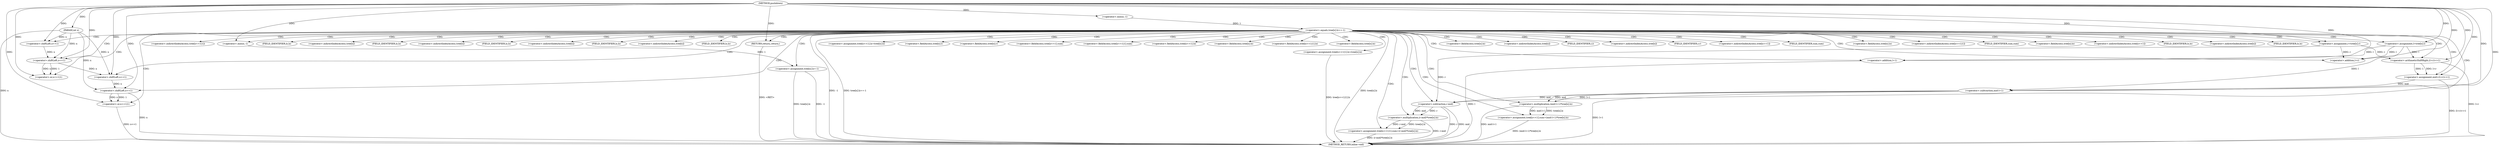 digraph "pushdown" {  
"1000106" [label = "(METHOD,pushdown)" ]
"1000217" [label = "(METHOD_RETURN,inline void)" ]
"1000107" [label = "(PARAM,int x)" ]
"1000120" [label = "(<operator>.assignment,l=tree[x].l)" ]
"1000128" [label = "(<operator>.assignment,r=tree[x].r)" ]
"1000136" [label = "(<operator>.assignment,mid=(l+r)>>1)" ]
"1000143" [label = "(<operator>.assignment,tree[x<<1].sum=(mid-l+1)*tree[x].lz)" ]
"1000162" [label = "(<operator>.assignment,tree[x<<1|1].sum=(r-mid)*tree[x].lz)" ]
"1000181" [label = "(<operator>.assignment,tree[x<<1].lz=tree[x].lz)" ]
"1000194" [label = "(<operator>.assignment,tree[x<<1|1].lz=tree[x].lz)" ]
"1000209" [label = "(<operator>.assignment,tree[x].lz=-1)" ]
"1000110" [label = "(<operator>.equals,tree[x].lz==-1)" ]
"1000118" [label = "(RETURN,return;,return;)" ]
"1000138" [label = "(<operator>.arithmeticShiftRight,(l+r)>>1)" ]
"1000151" [label = "(<operator>.multiplication,(mid-l+1)*tree[x].lz)" ]
"1000172" [label = "(<operator>.multiplication,(r-mid)*tree[x].lz)" ]
"1000215" [label = "(<operator>.minus,-1)" ]
"1000116" [label = "(<operator>.minus,-1)" ]
"1000139" [label = "(<operator>.addition,l+r)" ]
"1000152" [label = "(<operator>.subtraction,mid-l+1)" ]
"1000173" [label = "(<operator>.subtraction,r-mid)" ]
"1000147" [label = "(<operator>.shiftLeft,x<<1)" ]
"1000154" [label = "(<operator>.addition,l+1)" ]
"1000166" [label = "(<operator>.or,x<<1|1)" ]
"1000185" [label = "(<operator>.shiftLeft,x<<1)" ]
"1000198" [label = "(<operator>.or,x<<1|1)" ]
"1000167" [label = "(<operator>.shiftLeft,x<<1)" ]
"1000199" [label = "(<operator>.shiftLeft,x<<1)" ]
"1000122" [label = "(<operator>.fieldAccess,tree[x].l)" ]
"1000130" [label = "(<operator>.fieldAccess,tree[x].r)" ]
"1000144" [label = "(<operator>.fieldAccess,tree[x<<1].sum)" ]
"1000163" [label = "(<operator>.fieldAccess,tree[x<<1|1].sum)" ]
"1000182" [label = "(<operator>.fieldAccess,tree[x<<1].lz)" ]
"1000189" [label = "(<operator>.fieldAccess,tree[x].lz)" ]
"1000195" [label = "(<operator>.fieldAccess,tree[x<<1|1].lz)" ]
"1000204" [label = "(<operator>.fieldAccess,tree[x].lz)" ]
"1000210" [label = "(<operator>.fieldAccess,tree[x].lz)" ]
"1000123" [label = "(<operator>.indirectIndexAccess,tree[x])" ]
"1000126" [label = "(FIELD_IDENTIFIER,l,l)" ]
"1000131" [label = "(<operator>.indirectIndexAccess,tree[x])" ]
"1000134" [label = "(FIELD_IDENTIFIER,r,r)" ]
"1000145" [label = "(<operator>.indirectIndexAccess,tree[x<<1])" ]
"1000150" [label = "(FIELD_IDENTIFIER,sum,sum)" ]
"1000157" [label = "(<operator>.fieldAccess,tree[x].lz)" ]
"1000164" [label = "(<operator>.indirectIndexAccess,tree[x<<1|1])" ]
"1000171" [label = "(FIELD_IDENTIFIER,sum,sum)" ]
"1000176" [label = "(<operator>.fieldAccess,tree[x].lz)" ]
"1000183" [label = "(<operator>.indirectIndexAccess,tree[x<<1])" ]
"1000188" [label = "(FIELD_IDENTIFIER,lz,lz)" ]
"1000190" [label = "(<operator>.indirectIndexAccess,tree[x])" ]
"1000193" [label = "(FIELD_IDENTIFIER,lz,lz)" ]
"1000196" [label = "(<operator>.indirectIndexAccess,tree[x<<1|1])" ]
"1000203" [label = "(FIELD_IDENTIFIER,lz,lz)" ]
"1000205" [label = "(<operator>.indirectIndexAccess,tree[x])" ]
"1000208" [label = "(FIELD_IDENTIFIER,lz,lz)" ]
"1000211" [label = "(<operator>.indirectIndexAccess,tree[x])" ]
"1000214" [label = "(FIELD_IDENTIFIER,lz,lz)" ]
"1000158" [label = "(<operator>.indirectIndexAccess,tree[x])" ]
"1000161" [label = "(FIELD_IDENTIFIER,lz,lz)" ]
"1000177" [label = "(<operator>.indirectIndexAccess,tree[x])" ]
"1000180" [label = "(FIELD_IDENTIFIER,lz,lz)" ]
  "1000118" -> "1000217"  [ label = "DDG: <RET>"] 
  "1000107" -> "1000217"  [ label = "DDG: x"] 
  "1000110" -> "1000217"  [ label = "DDG: tree[x].lz"] 
  "1000110" -> "1000217"  [ label = "DDG: -1"] 
  "1000110" -> "1000217"  [ label = "DDG: tree[x].lz==-1"] 
  "1000138" -> "1000217"  [ label = "DDG: l+r"] 
  "1000136" -> "1000217"  [ label = "DDG: (l+r)>>1"] 
  "1000154" -> "1000217"  [ label = "DDG: l"] 
  "1000152" -> "1000217"  [ label = "DDG: l+1"] 
  "1000151" -> "1000217"  [ label = "DDG: mid-l+1"] 
  "1000143" -> "1000217"  [ label = "DDG: (mid-l+1)*tree[x].lz"] 
  "1000173" -> "1000217"  [ label = "DDG: r"] 
  "1000173" -> "1000217"  [ label = "DDG: mid"] 
  "1000172" -> "1000217"  [ label = "DDG: r-mid"] 
  "1000162" -> "1000217"  [ label = "DDG: (r-mid)*tree[x].lz"] 
  "1000199" -> "1000217"  [ label = "DDG: x"] 
  "1000198" -> "1000217"  [ label = "DDG: x<<1"] 
  "1000194" -> "1000217"  [ label = "DDG: tree[x<<1|1].lz"] 
  "1000209" -> "1000217"  [ label = "DDG: tree[x].lz"] 
  "1000209" -> "1000217"  [ label = "DDG: -1"] 
  "1000106" -> "1000107"  [ label = "DDG: "] 
  "1000138" -> "1000136"  [ label = "DDG: 1"] 
  "1000138" -> "1000136"  [ label = "DDG: l+r"] 
  "1000151" -> "1000143"  [ label = "DDG: mid-l+1"] 
  "1000151" -> "1000143"  [ label = "DDG: tree[x].lz"] 
  "1000172" -> "1000162"  [ label = "DDG: r-mid"] 
  "1000172" -> "1000162"  [ label = "DDG: tree[x].lz"] 
  "1000215" -> "1000209"  [ label = "DDG: 1"] 
  "1000106" -> "1000118"  [ label = "DDG: "] 
  "1000106" -> "1000120"  [ label = "DDG: "] 
  "1000106" -> "1000128"  [ label = "DDG: "] 
  "1000106" -> "1000136"  [ label = "DDG: "] 
  "1000116" -> "1000110"  [ label = "DDG: 1"] 
  "1000128" -> "1000138"  [ label = "DDG: r"] 
  "1000106" -> "1000138"  [ label = "DDG: "] 
  "1000120" -> "1000138"  [ label = "DDG: l"] 
  "1000152" -> "1000151"  [ label = "DDG: l+1"] 
  "1000152" -> "1000151"  [ label = "DDG: mid"] 
  "1000173" -> "1000172"  [ label = "DDG: r"] 
  "1000173" -> "1000172"  [ label = "DDG: mid"] 
  "1000106" -> "1000215"  [ label = "DDG: "] 
  "1000106" -> "1000116"  [ label = "DDG: "] 
  "1000120" -> "1000139"  [ label = "DDG: l"] 
  "1000106" -> "1000139"  [ label = "DDG: "] 
  "1000128" -> "1000139"  [ label = "DDG: r"] 
  "1000136" -> "1000152"  [ label = "DDG: mid"] 
  "1000106" -> "1000152"  [ label = "DDG: "] 
  "1000120" -> "1000152"  [ label = "DDG: l"] 
  "1000106" -> "1000173"  [ label = "DDG: "] 
  "1000128" -> "1000173"  [ label = "DDG: r"] 
  "1000152" -> "1000173"  [ label = "DDG: mid"] 
  "1000107" -> "1000147"  [ label = "DDG: x"] 
  "1000106" -> "1000147"  [ label = "DDG: "] 
  "1000106" -> "1000154"  [ label = "DDG: "] 
  "1000120" -> "1000154"  [ label = "DDG: l"] 
  "1000167" -> "1000166"  [ label = "DDG: x"] 
  "1000167" -> "1000166"  [ label = "DDG: 1"] 
  "1000106" -> "1000166"  [ label = "DDG: "] 
  "1000167" -> "1000185"  [ label = "DDG: x"] 
  "1000107" -> "1000185"  [ label = "DDG: x"] 
  "1000106" -> "1000185"  [ label = "DDG: "] 
  "1000199" -> "1000198"  [ label = "DDG: 1"] 
  "1000199" -> "1000198"  [ label = "DDG: x"] 
  "1000106" -> "1000198"  [ label = "DDG: "] 
  "1000147" -> "1000167"  [ label = "DDG: x"] 
  "1000107" -> "1000167"  [ label = "DDG: x"] 
  "1000106" -> "1000167"  [ label = "DDG: "] 
  "1000185" -> "1000199"  [ label = "DDG: x"] 
  "1000107" -> "1000199"  [ label = "DDG: x"] 
  "1000106" -> "1000199"  [ label = "DDG: "] 
  "1000110" -> "1000211"  [ label = "CDG: "] 
  "1000110" -> "1000164"  [ label = "CDG: "] 
  "1000110" -> "1000128"  [ label = "CDG: "] 
  "1000110" -> "1000161"  [ label = "CDG: "] 
  "1000110" -> "1000208"  [ label = "CDG: "] 
  "1000110" -> "1000199"  [ label = "CDG: "] 
  "1000110" -> "1000182"  [ label = "CDG: "] 
  "1000110" -> "1000150"  [ label = "CDG: "] 
  "1000110" -> "1000166"  [ label = "CDG: "] 
  "1000110" -> "1000139"  [ label = "CDG: "] 
  "1000110" -> "1000180"  [ label = "CDG: "] 
  "1000110" -> "1000183"  [ label = "CDG: "] 
  "1000110" -> "1000144"  [ label = "CDG: "] 
  "1000110" -> "1000157"  [ label = "CDG: "] 
  "1000110" -> "1000204"  [ label = "CDG: "] 
  "1000110" -> "1000122"  [ label = "CDG: "] 
  "1000110" -> "1000210"  [ label = "CDG: "] 
  "1000110" -> "1000120"  [ label = "CDG: "] 
  "1000110" -> "1000188"  [ label = "CDG: "] 
  "1000110" -> "1000214"  [ label = "CDG: "] 
  "1000110" -> "1000190"  [ label = "CDG: "] 
  "1000110" -> "1000167"  [ label = "CDG: "] 
  "1000110" -> "1000126"  [ label = "CDG: "] 
  "1000110" -> "1000123"  [ label = "CDG: "] 
  "1000110" -> "1000154"  [ label = "CDG: "] 
  "1000110" -> "1000151"  [ label = "CDG: "] 
  "1000110" -> "1000145"  [ label = "CDG: "] 
  "1000110" -> "1000194"  [ label = "CDG: "] 
  "1000110" -> "1000130"  [ label = "CDG: "] 
  "1000110" -> "1000176"  [ label = "CDG: "] 
  "1000110" -> "1000198"  [ label = "CDG: "] 
  "1000110" -> "1000138"  [ label = "CDG: "] 
  "1000110" -> "1000185"  [ label = "CDG: "] 
  "1000110" -> "1000195"  [ label = "CDG: "] 
  "1000110" -> "1000152"  [ label = "CDG: "] 
  "1000110" -> "1000136"  [ label = "CDG: "] 
  "1000110" -> "1000118"  [ label = "CDG: "] 
  "1000110" -> "1000172"  [ label = "CDG: "] 
  "1000110" -> "1000189"  [ label = "CDG: "] 
  "1000110" -> "1000196"  [ label = "CDG: "] 
  "1000110" -> "1000163"  [ label = "CDG: "] 
  "1000110" -> "1000215"  [ label = "CDG: "] 
  "1000110" -> "1000131"  [ label = "CDG: "] 
  "1000110" -> "1000143"  [ label = "CDG: "] 
  "1000110" -> "1000203"  [ label = "CDG: "] 
  "1000110" -> "1000205"  [ label = "CDG: "] 
  "1000110" -> "1000173"  [ label = "CDG: "] 
  "1000110" -> "1000158"  [ label = "CDG: "] 
  "1000110" -> "1000147"  [ label = "CDG: "] 
  "1000110" -> "1000171"  [ label = "CDG: "] 
  "1000110" -> "1000193"  [ label = "CDG: "] 
  "1000110" -> "1000177"  [ label = "CDG: "] 
  "1000110" -> "1000209"  [ label = "CDG: "] 
  "1000110" -> "1000162"  [ label = "CDG: "] 
  "1000110" -> "1000181"  [ label = "CDG: "] 
  "1000110" -> "1000134"  [ label = "CDG: "] 
}
